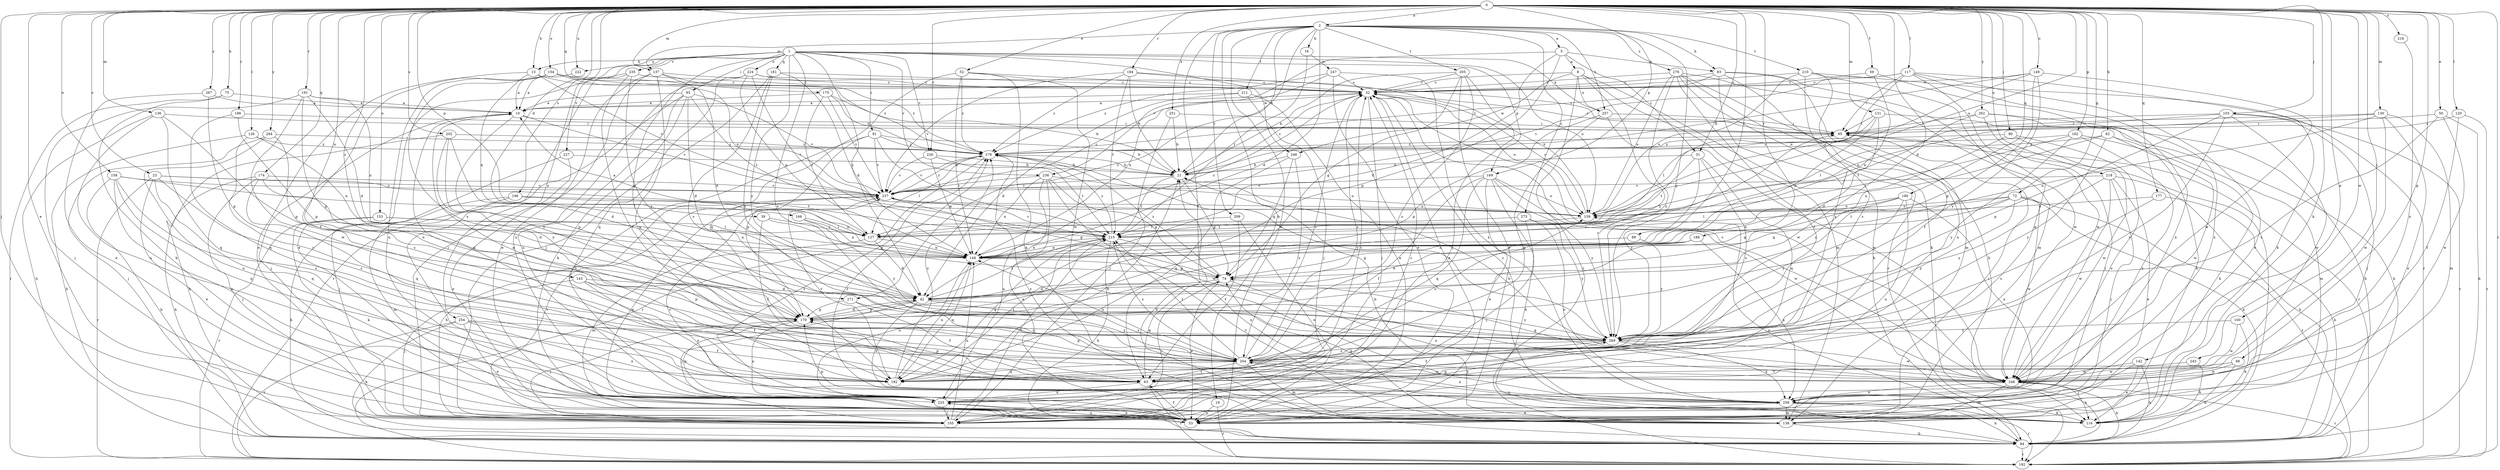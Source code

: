 strict digraph  {
0;
1;
2;
5;
8;
10;
13;
16;
19;
21;
23;
31;
32;
39;
42;
50;
52;
53;
59;
63;
66;
72;
74;
75;
82;
83;
84;
88;
90;
91;
93;
95;
100;
103;
105;
116;
117;
120;
126;
127;
130;
131;
136;
137;
138;
142;
143;
148;
149;
153;
154;
158;
159;
162;
166;
169;
170;
174;
175;
177;
180;
181;
182;
184;
186;
188;
191;
192;
196;
202;
204;
205;
209;
210;
211;
215;
216;
218;
222;
224;
225;
226;
227;
235;
236;
237;
243;
246;
247;
248;
251;
254;
257;
258;
262;
264;
267;
269;
271;
273;
276;
279;
0 -> 2  [label=a];
0 -> 13  [label=b];
0 -> 23  [label=c];
0 -> 31  [label=c];
0 -> 39  [label=d];
0 -> 42  [label=d];
0 -> 50  [label=e];
0 -> 52  [label=e];
0 -> 53  [label=e];
0 -> 59  [label=f];
0 -> 66  [label=g];
0 -> 72  [label=g];
0 -> 75  [label=h];
0 -> 82  [label=h];
0 -> 88  [label=i];
0 -> 90  [label=i];
0 -> 100  [label=j];
0 -> 103  [label=j];
0 -> 105  [label=j];
0 -> 116  [label=k];
0 -> 117  [label=l];
0 -> 120  [label=l];
0 -> 126  [label=l];
0 -> 130  [label=m];
0 -> 131  [label=m];
0 -> 136  [label=m];
0 -> 137  [label=m];
0 -> 142  [label=n];
0 -> 143  [label=n];
0 -> 149  [label=o];
0 -> 153  [label=o];
0 -> 154  [label=o];
0 -> 158  [label=o];
0 -> 159  [label=o];
0 -> 162  [label=p];
0 -> 166  [label=p];
0 -> 169  [label=p];
0 -> 174  [label=q];
0 -> 175  [label=q];
0 -> 177  [label=q];
0 -> 180  [label=q];
0 -> 184  [label=r];
0 -> 186  [label=r];
0 -> 188  [label=r];
0 -> 191  [label=r];
0 -> 192  [label=r];
0 -> 196  [label=s];
0 -> 202  [label=s];
0 -> 216  [label=u];
0 -> 218  [label=u];
0 -> 222  [label=u];
0 -> 226  [label=v];
0 -> 243  [label=w];
0 -> 251  [label=x];
0 -> 262  [label=y];
0 -> 264  [label=y];
0 -> 267  [label=y];
0 -> 271  [label=z];
1 -> 13  [label=b];
1 -> 42  [label=d];
1 -> 91  [label=i];
1 -> 93  [label=i];
1 -> 159  [label=o];
1 -> 169  [label=p];
1 -> 170  [label=p];
1 -> 181  [label=q];
1 -> 204  [label=s];
1 -> 222  [label=u];
1 -> 224  [label=u];
1 -> 226  [label=v];
1 -> 227  [label=v];
1 -> 235  [label=v];
1 -> 236  [label=v];
1 -> 246  [label=w];
1 -> 254  [label=x];
1 -> 257  [label=x];
1 -> 269  [label=y];
2 -> 5  [label=a];
2 -> 16  [label=b];
2 -> 19  [label=b];
2 -> 21  [label=b];
2 -> 42  [label=d];
2 -> 53  [label=e];
2 -> 63  [label=f];
2 -> 83  [label=h];
2 -> 137  [label=m];
2 -> 205  [label=t];
2 -> 209  [label=t];
2 -> 210  [label=t];
2 -> 211  [label=t];
2 -> 257  [label=x];
2 -> 269  [label=y];
2 -> 271  [label=z];
2 -> 273  [label=z];
2 -> 276  [label=z];
5 -> 8  [label=a];
5 -> 31  [label=c];
5 -> 42  [label=d];
5 -> 83  [label=h];
5 -> 170  [label=p];
5 -> 236  [label=v];
8 -> 32  [label=c];
8 -> 84  [label=h];
8 -> 138  [label=m];
8 -> 192  [label=r];
8 -> 246  [label=w];
8 -> 257  [label=x];
8 -> 269  [label=y];
10 -> 95  [label=i];
10 -> 105  [label=j];
10 -> 182  [label=q];
10 -> 237  [label=v];
10 -> 269  [label=y];
13 -> 32  [label=c];
13 -> 63  [label=f];
13 -> 148  [label=n];
13 -> 237  [label=v];
16 -> 215  [label=t];
16 -> 247  [label=w];
19 -> 53  [label=e];
19 -> 192  [label=r];
21 -> 32  [label=c];
21 -> 74  [label=g];
21 -> 215  [label=t];
21 -> 237  [label=v];
23 -> 53  [label=e];
23 -> 182  [label=q];
23 -> 192  [label=r];
23 -> 204  [label=s];
23 -> 215  [label=t];
23 -> 237  [label=v];
31 -> 21  [label=b];
31 -> 182  [label=q];
31 -> 204  [label=s];
31 -> 215  [label=t];
31 -> 269  [label=y];
32 -> 10  [label=a];
32 -> 53  [label=e];
32 -> 105  [label=j];
32 -> 159  [label=o];
32 -> 204  [label=s];
32 -> 248  [label=w];
39 -> 63  [label=f];
39 -> 74  [label=g];
39 -> 127  [label=l];
42 -> 105  [label=j];
42 -> 170  [label=p];
42 -> 204  [label=s];
42 -> 215  [label=t];
42 -> 258  [label=x];
42 -> 269  [label=y];
50 -> 84  [label=h];
50 -> 95  [label=i];
50 -> 204  [label=s];
50 -> 248  [label=w];
52 -> 32  [label=c];
52 -> 116  [label=k];
52 -> 148  [label=n];
52 -> 182  [label=q];
52 -> 248  [label=w];
52 -> 279  [label=z];
53 -> 63  [label=f];
53 -> 225  [label=u];
53 -> 237  [label=v];
53 -> 279  [label=z];
59 -> 32  [label=c];
59 -> 148  [label=n];
59 -> 258  [label=x];
63 -> 10  [label=a];
63 -> 74  [label=g];
63 -> 170  [label=p];
63 -> 192  [label=r];
63 -> 225  [label=u];
66 -> 63  [label=f];
66 -> 84  [label=h];
66 -> 182  [label=q];
66 -> 248  [label=w];
72 -> 74  [label=g];
72 -> 116  [label=k];
72 -> 127  [label=l];
72 -> 159  [label=o];
72 -> 192  [label=r];
72 -> 215  [label=t];
72 -> 248  [label=w];
72 -> 269  [label=y];
74 -> 42  [label=d];
74 -> 53  [label=e];
74 -> 105  [label=j];
74 -> 258  [label=x];
74 -> 279  [label=z];
75 -> 10  [label=a];
75 -> 116  [label=k];
75 -> 192  [label=r];
82 -> 138  [label=m];
82 -> 148  [label=n];
82 -> 248  [label=w];
82 -> 269  [label=y];
82 -> 279  [label=z];
83 -> 32  [label=c];
83 -> 63  [label=f];
83 -> 138  [label=m];
83 -> 204  [label=s];
83 -> 248  [label=w];
83 -> 279  [label=z];
84 -> 21  [label=b];
84 -> 95  [label=i];
84 -> 159  [label=o];
84 -> 192  [label=r];
88 -> 148  [label=n];
88 -> 269  [label=y];
90 -> 225  [label=u];
90 -> 248  [label=w];
90 -> 269  [label=y];
90 -> 279  [label=z];
91 -> 21  [label=b];
91 -> 170  [label=p];
91 -> 215  [label=t];
91 -> 225  [label=u];
91 -> 237  [label=v];
91 -> 279  [label=z];
93 -> 10  [label=a];
93 -> 42  [label=d];
93 -> 116  [label=k];
93 -> 192  [label=r];
93 -> 215  [label=t];
93 -> 225  [label=u];
93 -> 237  [label=v];
95 -> 32  [label=c];
95 -> 192  [label=r];
95 -> 279  [label=z];
100 -> 116  [label=k];
100 -> 248  [label=w];
100 -> 269  [label=y];
103 -> 95  [label=i];
103 -> 105  [label=j];
103 -> 127  [label=l];
103 -> 170  [label=p];
103 -> 192  [label=r];
103 -> 204  [label=s];
103 -> 248  [label=w];
105 -> 32  [label=c];
105 -> 148  [label=n];
105 -> 215  [label=t];
105 -> 237  [label=v];
116 -> 32  [label=c];
116 -> 204  [label=s];
116 -> 279  [label=z];
117 -> 32  [label=c];
117 -> 53  [label=e];
117 -> 95  [label=i];
117 -> 116  [label=k];
117 -> 159  [label=o];
117 -> 182  [label=q];
117 -> 237  [label=v];
117 -> 258  [label=x];
120 -> 63  [label=f];
120 -> 95  [label=i];
120 -> 192  [label=r];
126 -> 84  [label=h];
126 -> 148  [label=n];
126 -> 204  [label=s];
126 -> 279  [label=z];
127 -> 10  [label=a];
127 -> 42  [label=d];
127 -> 138  [label=m];
127 -> 148  [label=n];
130 -> 53  [label=e];
130 -> 95  [label=i];
130 -> 138  [label=m];
130 -> 148  [label=n];
130 -> 159  [label=o];
130 -> 248  [label=w];
131 -> 42  [label=d];
131 -> 84  [label=h];
131 -> 95  [label=i];
131 -> 127  [label=l];
131 -> 148  [label=n];
136 -> 84  [label=h];
136 -> 95  [label=i];
136 -> 170  [label=p];
136 -> 182  [label=q];
136 -> 225  [label=u];
137 -> 32  [label=c];
137 -> 42  [label=d];
137 -> 53  [label=e];
137 -> 105  [label=j];
137 -> 182  [label=q];
137 -> 279  [label=z];
138 -> 21  [label=b];
138 -> 74  [label=g];
138 -> 84  [label=h];
138 -> 95  [label=i];
138 -> 170  [label=p];
138 -> 215  [label=t];
138 -> 279  [label=z];
142 -> 53  [label=e];
142 -> 84  [label=h];
142 -> 105  [label=j];
142 -> 248  [label=w];
143 -> 42  [label=d];
143 -> 63  [label=f];
143 -> 105  [label=j];
143 -> 170  [label=p];
143 -> 258  [label=x];
148 -> 32  [label=c];
148 -> 74  [label=g];
148 -> 182  [label=q];
149 -> 21  [label=b];
149 -> 32  [label=c];
149 -> 159  [label=o];
149 -> 170  [label=p];
149 -> 248  [label=w];
149 -> 269  [label=y];
153 -> 116  [label=k];
153 -> 127  [label=l];
153 -> 148  [label=n];
153 -> 192  [label=r];
154 -> 10  [label=a];
154 -> 32  [label=c];
154 -> 53  [label=e];
154 -> 159  [label=o];
154 -> 204  [label=s];
154 -> 225  [label=u];
154 -> 279  [label=z];
158 -> 84  [label=h];
158 -> 127  [label=l];
158 -> 182  [label=q];
158 -> 204  [label=s];
158 -> 225  [label=u];
158 -> 237  [label=v];
159 -> 32  [label=c];
159 -> 215  [label=t];
162 -> 116  [label=k];
162 -> 127  [label=l];
162 -> 258  [label=x];
162 -> 269  [label=y];
162 -> 279  [label=z];
166 -> 127  [label=l];
166 -> 148  [label=n];
166 -> 269  [label=y];
169 -> 53  [label=e];
169 -> 63  [label=f];
169 -> 84  [label=h];
169 -> 159  [label=o];
169 -> 182  [label=q];
169 -> 237  [label=v];
169 -> 248  [label=w];
169 -> 269  [label=y];
170 -> 42  [label=d];
170 -> 95  [label=i];
170 -> 105  [label=j];
170 -> 225  [label=u];
170 -> 269  [label=y];
174 -> 42  [label=d];
174 -> 84  [label=h];
174 -> 105  [label=j];
174 -> 182  [label=q];
174 -> 237  [label=v];
175 -> 10  [label=a];
175 -> 21  [label=b];
175 -> 127  [label=l];
175 -> 237  [label=v];
175 -> 279  [label=z];
177 -> 84  [label=h];
177 -> 159  [label=o];
177 -> 204  [label=s];
180 -> 74  [label=g];
180 -> 148  [label=n];
180 -> 159  [label=o];
180 -> 225  [label=u];
180 -> 258  [label=x];
180 -> 269  [label=y];
181 -> 32  [label=c];
181 -> 105  [label=j];
181 -> 148  [label=n];
181 -> 204  [label=s];
181 -> 269  [label=y];
182 -> 148  [label=n];
182 -> 215  [label=t];
182 -> 237  [label=v];
182 -> 279  [label=z];
184 -> 21  [label=b];
184 -> 32  [label=c];
184 -> 159  [label=o];
184 -> 215  [label=t];
184 -> 237  [label=v];
184 -> 279  [label=z];
186 -> 95  [label=i];
186 -> 170  [label=p];
186 -> 182  [label=q];
188 -> 42  [label=d];
188 -> 74  [label=g];
188 -> 148  [label=n];
188 -> 258  [label=x];
191 -> 10  [label=a];
191 -> 42  [label=d];
191 -> 105  [label=j];
191 -> 148  [label=n];
191 -> 170  [label=p];
191 -> 248  [label=w];
196 -> 84  [label=h];
196 -> 138  [label=m];
196 -> 148  [label=n];
196 -> 159  [label=o];
202 -> 42  [label=d];
202 -> 84  [label=h];
202 -> 170  [label=p];
202 -> 269  [label=y];
202 -> 279  [label=z];
204 -> 32  [label=c];
204 -> 63  [label=f];
204 -> 138  [label=m];
204 -> 148  [label=n];
204 -> 159  [label=o];
204 -> 170  [label=p];
204 -> 182  [label=q];
204 -> 215  [label=t];
204 -> 248  [label=w];
204 -> 258  [label=x];
205 -> 21  [label=b];
205 -> 32  [label=c];
205 -> 53  [label=e];
205 -> 74  [label=g];
205 -> 105  [label=j];
205 -> 204  [label=s];
209 -> 53  [label=e];
209 -> 63  [label=f];
209 -> 215  [label=t];
210 -> 32  [label=c];
210 -> 138  [label=m];
210 -> 159  [label=o];
210 -> 192  [label=r];
210 -> 204  [label=s];
210 -> 225  [label=u];
211 -> 10  [label=a];
211 -> 42  [label=d];
211 -> 53  [label=e];
211 -> 105  [label=j];
215 -> 84  [label=h];
215 -> 148  [label=n];
215 -> 182  [label=q];
215 -> 204  [label=s];
215 -> 237  [label=v];
215 -> 258  [label=x];
215 -> 279  [label=z];
216 -> 258  [label=x];
218 -> 53  [label=e];
218 -> 84  [label=h];
218 -> 105  [label=j];
218 -> 237  [label=v];
218 -> 248  [label=w];
218 -> 269  [label=y];
222 -> 10  [label=a];
224 -> 32  [label=c];
224 -> 95  [label=i];
224 -> 148  [label=n];
224 -> 182  [label=q];
224 -> 215  [label=t];
224 -> 225  [label=u];
225 -> 21  [label=b];
225 -> 32  [label=c];
225 -> 53  [label=e];
225 -> 105  [label=j];
225 -> 148  [label=n];
225 -> 170  [label=p];
225 -> 269  [label=y];
226 -> 21  [label=b];
226 -> 148  [label=n];
226 -> 215  [label=t];
226 -> 237  [label=v];
227 -> 21  [label=b];
227 -> 53  [label=e];
227 -> 105  [label=j];
235 -> 32  [label=c];
235 -> 53  [label=e];
235 -> 63  [label=f];
235 -> 225  [label=u];
235 -> 269  [label=y];
236 -> 53  [label=e];
236 -> 74  [label=g];
236 -> 148  [label=n];
236 -> 159  [label=o];
236 -> 225  [label=u];
236 -> 237  [label=v];
236 -> 248  [label=w];
237 -> 32  [label=c];
237 -> 53  [label=e];
237 -> 74  [label=g];
237 -> 84  [label=h];
237 -> 159  [label=o];
237 -> 279  [label=z];
243 -> 116  [label=k];
243 -> 248  [label=w];
246 -> 21  [label=b];
246 -> 74  [label=g];
246 -> 182  [label=q];
246 -> 204  [label=s];
247 -> 32  [label=c];
247 -> 53  [label=e];
247 -> 148  [label=n];
247 -> 258  [label=x];
247 -> 279  [label=z];
248 -> 21  [label=b];
248 -> 32  [label=c];
248 -> 74  [label=g];
248 -> 84  [label=h];
248 -> 116  [label=k];
248 -> 138  [label=m];
248 -> 192  [label=r];
248 -> 258  [label=x];
251 -> 21  [label=b];
251 -> 95  [label=i];
251 -> 105  [label=j];
254 -> 53  [label=e];
254 -> 63  [label=f];
254 -> 84  [label=h];
254 -> 192  [label=r];
254 -> 258  [label=x];
254 -> 269  [label=y];
257 -> 95  [label=i];
257 -> 170  [label=p];
257 -> 182  [label=q];
257 -> 248  [label=w];
258 -> 53  [label=e];
258 -> 84  [label=h];
258 -> 116  [label=k];
258 -> 138  [label=m];
258 -> 192  [label=r];
262 -> 84  [label=h];
262 -> 95  [label=i];
262 -> 105  [label=j];
262 -> 116  [label=k];
262 -> 215  [label=t];
264 -> 105  [label=j];
264 -> 204  [label=s];
264 -> 225  [label=u];
264 -> 279  [label=z];
267 -> 10  [label=a];
267 -> 53  [label=e];
267 -> 170  [label=p];
269 -> 63  [label=f];
269 -> 204  [label=s];
269 -> 248  [label=w];
269 -> 258  [label=x];
271 -> 63  [label=f];
271 -> 170  [label=p];
271 -> 204  [label=s];
273 -> 105  [label=j];
273 -> 127  [label=l];
273 -> 258  [label=x];
273 -> 269  [label=y];
276 -> 32  [label=c];
276 -> 63  [label=f];
276 -> 84  [label=h];
276 -> 116  [label=k];
276 -> 159  [label=o];
276 -> 192  [label=r];
276 -> 248  [label=w];
276 -> 269  [label=y];
279 -> 21  [label=b];
279 -> 127  [label=l];
279 -> 192  [label=r];
279 -> 237  [label=v];
279 -> 269  [label=y];
}
